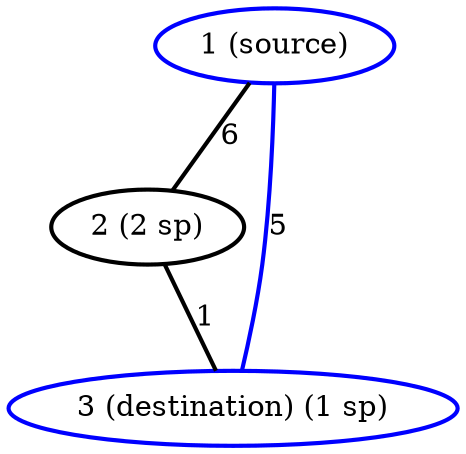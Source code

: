 graph SampleGraph_no_of_paths {
//nodes
1 [label="1 (source)",color=blue,penwidth=2.0];
2 [label="2 (2 sp)",color=black,penwidth = 2.0];
3 [label="3 (destination) (1 sp)",color=blue,penwidth=2.0];
//edges
1 -- 2 [label="6",color=black,penwidth = 2.0];
1 -- 3 [label="5",color=blue,penwidth = 2.0];
2 -- 3 [label="1",color=black,penwidth = 2.0];
}